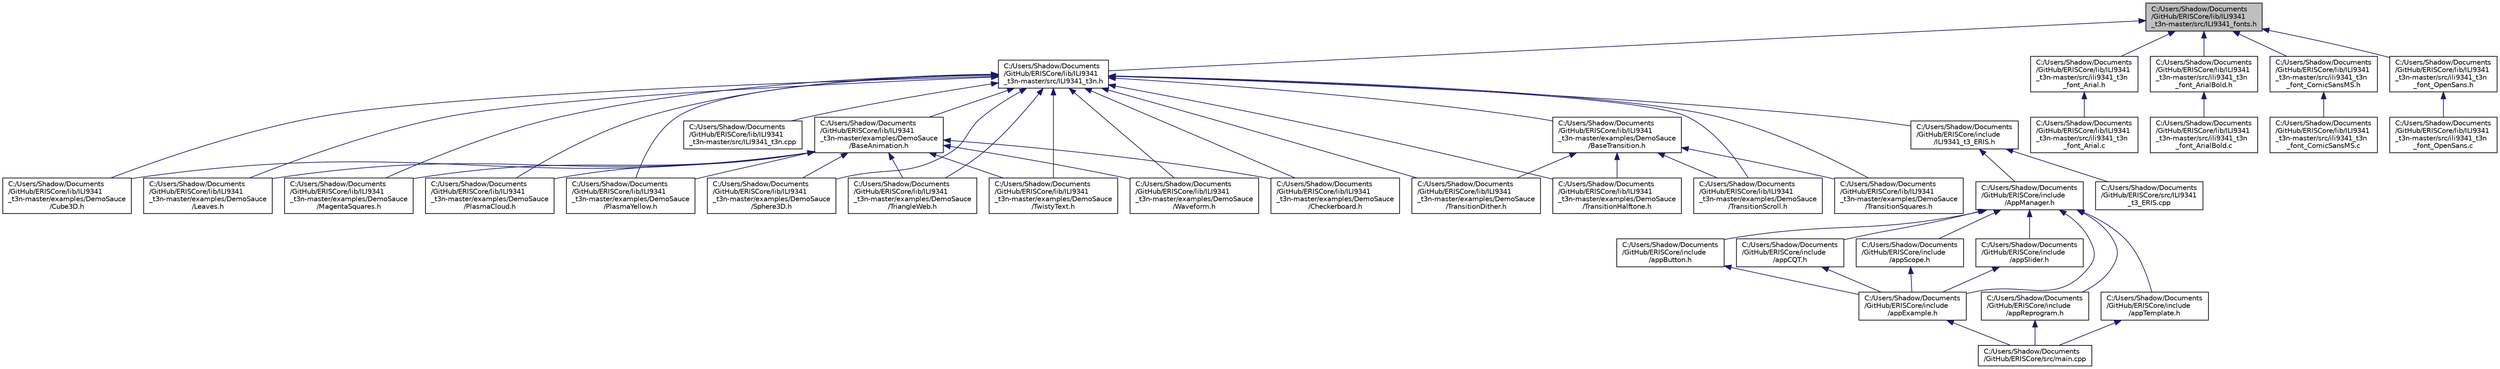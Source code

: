 digraph "C:/Users/Shadow/Documents/GitHub/ERISCore/lib/ILI9341_t3n-master/src/ILI9341_fonts.h"
{
 // LATEX_PDF_SIZE
  edge [fontname="Helvetica",fontsize="10",labelfontname="Helvetica",labelfontsize="10"];
  node [fontname="Helvetica",fontsize="10",shape=record];
  Node1 [label="C:/Users/Shadow/Documents\l/GitHub/ERISCore/lib/ILI9341\l_t3n-master/src/ILI9341_fonts.h",height=0.2,width=0.4,color="black", fillcolor="grey75", style="filled", fontcolor="black",tooltip=" "];
  Node1 -> Node2 [dir="back",color="midnightblue",fontsize="10",style="solid",fontname="Helvetica"];
  Node2 [label="C:/Users/Shadow/Documents\l/GitHub/ERISCore/lib/ILI9341\l_t3n-master/src/ILI9341_t3n.h",height=0.2,width=0.4,color="black", fillcolor="white", style="filled",URL="$_i_l_i9341__t3n_8h.html",tooltip=" "];
  Node2 -> Node3 [dir="back",color="midnightblue",fontsize="10",style="solid",fontname="Helvetica"];
  Node3 [label="C:/Users/Shadow/Documents\l/GitHub/ERISCore/include\l/ILI9341_t3_ERIS.h",height=0.2,width=0.4,color="black", fillcolor="white", style="filled",URL="$_i_l_i9341__t3___e_r_i_s_8h.html",tooltip=" "];
  Node3 -> Node4 [dir="back",color="midnightblue",fontsize="10",style="solid",fontname="Helvetica"];
  Node4 [label="C:/Users/Shadow/Documents\l/GitHub/ERISCore/include\l/AppManager.h",height=0.2,width=0.4,color="black", fillcolor="white", style="filled",URL="$_app_manager_8h.html",tooltip=" "];
  Node4 -> Node5 [dir="back",color="midnightblue",fontsize="10",style="solid",fontname="Helvetica"];
  Node5 [label="C:/Users/Shadow/Documents\l/GitHub/ERISCore/include\l/appButton.h",height=0.2,width=0.4,color="black", fillcolor="white", style="filled",URL="$app_button_8h.html",tooltip=" "];
  Node5 -> Node6 [dir="back",color="midnightblue",fontsize="10",style="solid",fontname="Helvetica"];
  Node6 [label="C:/Users/Shadow/Documents\l/GitHub/ERISCore/include\l/appExample.h",height=0.2,width=0.4,color="black", fillcolor="white", style="filled",URL="$app_example_8h.html",tooltip=" "];
  Node6 -> Node7 [dir="back",color="midnightblue",fontsize="10",style="solid",fontname="Helvetica"];
  Node7 [label="C:/Users/Shadow/Documents\l/GitHub/ERISCore/src/main.cpp",height=0.2,width=0.4,color="black", fillcolor="white", style="filled",URL="$main_8cpp.html",tooltip=" "];
  Node4 -> Node8 [dir="back",color="midnightblue",fontsize="10",style="solid",fontname="Helvetica"];
  Node8 [label="C:/Users/Shadow/Documents\l/GitHub/ERISCore/include\l/appCQT.h",height=0.2,width=0.4,color="black", fillcolor="white", style="filled",URL="$app_c_q_t_8h.html",tooltip=" "];
  Node8 -> Node6 [dir="back",color="midnightblue",fontsize="10",style="solid",fontname="Helvetica"];
  Node4 -> Node6 [dir="back",color="midnightblue",fontsize="10",style="solid",fontname="Helvetica"];
  Node4 -> Node9 [dir="back",color="midnightblue",fontsize="10",style="solid",fontname="Helvetica"];
  Node9 [label="C:/Users/Shadow/Documents\l/GitHub/ERISCore/include\l/appReprogram.h",height=0.2,width=0.4,color="black", fillcolor="white", style="filled",URL="$app_reprogram_8h.html",tooltip=" "];
  Node9 -> Node7 [dir="back",color="midnightblue",fontsize="10",style="solid",fontname="Helvetica"];
  Node4 -> Node10 [dir="back",color="midnightblue",fontsize="10",style="solid",fontname="Helvetica"];
  Node10 [label="C:/Users/Shadow/Documents\l/GitHub/ERISCore/include\l/appScope.h",height=0.2,width=0.4,color="black", fillcolor="white", style="filled",URL="$app_scope_8h.html",tooltip=" "];
  Node10 -> Node6 [dir="back",color="midnightblue",fontsize="10",style="solid",fontname="Helvetica"];
  Node4 -> Node11 [dir="back",color="midnightblue",fontsize="10",style="solid",fontname="Helvetica"];
  Node11 [label="C:/Users/Shadow/Documents\l/GitHub/ERISCore/include\l/appSlider.h",height=0.2,width=0.4,color="black", fillcolor="white", style="filled",URL="$app_slider_8h.html",tooltip=" "];
  Node11 -> Node6 [dir="back",color="midnightblue",fontsize="10",style="solid",fontname="Helvetica"];
  Node4 -> Node12 [dir="back",color="midnightblue",fontsize="10",style="solid",fontname="Helvetica"];
  Node12 [label="C:/Users/Shadow/Documents\l/GitHub/ERISCore/include\l/appTemplate.h",height=0.2,width=0.4,color="black", fillcolor="white", style="filled",URL="$app_template_8h.html",tooltip=" "];
  Node12 -> Node7 [dir="back",color="midnightblue",fontsize="10",style="solid",fontname="Helvetica"];
  Node3 -> Node13 [dir="back",color="midnightblue",fontsize="10",style="solid",fontname="Helvetica"];
  Node13 [label="C:/Users/Shadow/Documents\l/GitHub/ERISCore/src/ILI9341\l_t3_ERIS.cpp",height=0.2,width=0.4,color="black", fillcolor="white", style="filled",URL="$_i_l_i9341__t3___e_r_i_s_8cpp.html",tooltip=" "];
  Node2 -> Node14 [dir="back",color="midnightblue",fontsize="10",style="solid",fontname="Helvetica"];
  Node14 [label="C:/Users/Shadow/Documents\l/GitHub/ERISCore/lib/ILI9341\l_t3n-master/examples/DemoSauce\l/BaseAnimation.h",height=0.2,width=0.4,color="black", fillcolor="white", style="filled",URL="$_base_animation_8h.html",tooltip=" "];
  Node14 -> Node15 [dir="back",color="midnightblue",fontsize="10",style="solid",fontname="Helvetica"];
  Node15 [label="C:/Users/Shadow/Documents\l/GitHub/ERISCore/lib/ILI9341\l_t3n-master/examples/DemoSauce\l/Checkerboard.h",height=0.2,width=0.4,color="black", fillcolor="white", style="filled",URL="$_checkerboard_8h.html",tooltip=" "];
  Node14 -> Node16 [dir="back",color="midnightblue",fontsize="10",style="solid",fontname="Helvetica"];
  Node16 [label="C:/Users/Shadow/Documents\l/GitHub/ERISCore/lib/ILI9341\l_t3n-master/examples/DemoSauce\l/Cube3D.h",height=0.2,width=0.4,color="black", fillcolor="white", style="filled",URL="$_cube3_d_8h.html",tooltip=" "];
  Node14 -> Node17 [dir="back",color="midnightblue",fontsize="10",style="solid",fontname="Helvetica"];
  Node17 [label="C:/Users/Shadow/Documents\l/GitHub/ERISCore/lib/ILI9341\l_t3n-master/examples/DemoSauce\l/Leaves.h",height=0.2,width=0.4,color="black", fillcolor="white", style="filled",URL="$_leaves_8h.html",tooltip=" "];
  Node14 -> Node18 [dir="back",color="midnightblue",fontsize="10",style="solid",fontname="Helvetica"];
  Node18 [label="C:/Users/Shadow/Documents\l/GitHub/ERISCore/lib/ILI9341\l_t3n-master/examples/DemoSauce\l/MagentaSquares.h",height=0.2,width=0.4,color="black", fillcolor="white", style="filled",URL="$_magenta_squares_8h.html",tooltip=" "];
  Node14 -> Node19 [dir="back",color="midnightblue",fontsize="10",style="solid",fontname="Helvetica"];
  Node19 [label="C:/Users/Shadow/Documents\l/GitHub/ERISCore/lib/ILI9341\l_t3n-master/examples/DemoSauce\l/PlasmaCloud.h",height=0.2,width=0.4,color="black", fillcolor="white", style="filled",URL="$_plasma_cloud_8h.html",tooltip=" "];
  Node14 -> Node20 [dir="back",color="midnightblue",fontsize="10",style="solid",fontname="Helvetica"];
  Node20 [label="C:/Users/Shadow/Documents\l/GitHub/ERISCore/lib/ILI9341\l_t3n-master/examples/DemoSauce\l/PlasmaYellow.h",height=0.2,width=0.4,color="black", fillcolor="white", style="filled",URL="$_plasma_yellow_8h.html",tooltip=" "];
  Node14 -> Node21 [dir="back",color="midnightblue",fontsize="10",style="solid",fontname="Helvetica"];
  Node21 [label="C:/Users/Shadow/Documents\l/GitHub/ERISCore/lib/ILI9341\l_t3n-master/examples/DemoSauce\l/Sphere3D.h",height=0.2,width=0.4,color="black", fillcolor="white", style="filled",URL="$_sphere3_d_8h.html",tooltip=" "];
  Node14 -> Node22 [dir="back",color="midnightblue",fontsize="10",style="solid",fontname="Helvetica"];
  Node22 [label="C:/Users/Shadow/Documents\l/GitHub/ERISCore/lib/ILI9341\l_t3n-master/examples/DemoSauce\l/TriangleWeb.h",height=0.2,width=0.4,color="black", fillcolor="white", style="filled",URL="$_triangle_web_8h.html",tooltip=" "];
  Node14 -> Node23 [dir="back",color="midnightblue",fontsize="10",style="solid",fontname="Helvetica"];
  Node23 [label="C:/Users/Shadow/Documents\l/GitHub/ERISCore/lib/ILI9341\l_t3n-master/examples/DemoSauce\l/TwistyText.h",height=0.2,width=0.4,color="black", fillcolor="white", style="filled",URL="$_twisty_text_8h.html",tooltip=" "];
  Node14 -> Node24 [dir="back",color="midnightblue",fontsize="10",style="solid",fontname="Helvetica"];
  Node24 [label="C:/Users/Shadow/Documents\l/GitHub/ERISCore/lib/ILI9341\l_t3n-master/examples/DemoSauce\l/Waveform.h",height=0.2,width=0.4,color="black", fillcolor="white", style="filled",URL="$_waveform_8h.html",tooltip=" "];
  Node2 -> Node25 [dir="back",color="midnightblue",fontsize="10",style="solid",fontname="Helvetica"];
  Node25 [label="C:/Users/Shadow/Documents\l/GitHub/ERISCore/lib/ILI9341\l_t3n-master/examples/DemoSauce\l/BaseTransition.h",height=0.2,width=0.4,color="black", fillcolor="white", style="filled",URL="$_base_transition_8h.html",tooltip=" "];
  Node25 -> Node26 [dir="back",color="midnightblue",fontsize="10",style="solid",fontname="Helvetica"];
  Node26 [label="C:/Users/Shadow/Documents\l/GitHub/ERISCore/lib/ILI9341\l_t3n-master/examples/DemoSauce\l/TransitionDither.h",height=0.2,width=0.4,color="black", fillcolor="white", style="filled",URL="$_transition_dither_8h.html",tooltip=" "];
  Node25 -> Node27 [dir="back",color="midnightblue",fontsize="10",style="solid",fontname="Helvetica"];
  Node27 [label="C:/Users/Shadow/Documents\l/GitHub/ERISCore/lib/ILI9341\l_t3n-master/examples/DemoSauce\l/TransitionHalftone.h",height=0.2,width=0.4,color="black", fillcolor="white", style="filled",URL="$_transition_halftone_8h.html",tooltip=" "];
  Node25 -> Node28 [dir="back",color="midnightblue",fontsize="10",style="solid",fontname="Helvetica"];
  Node28 [label="C:/Users/Shadow/Documents\l/GitHub/ERISCore/lib/ILI9341\l_t3n-master/examples/DemoSauce\l/TransitionScroll.h",height=0.2,width=0.4,color="black", fillcolor="white", style="filled",URL="$_transition_scroll_8h.html",tooltip=" "];
  Node25 -> Node29 [dir="back",color="midnightblue",fontsize="10",style="solid",fontname="Helvetica"];
  Node29 [label="C:/Users/Shadow/Documents\l/GitHub/ERISCore/lib/ILI9341\l_t3n-master/examples/DemoSauce\l/TransitionSquares.h",height=0.2,width=0.4,color="black", fillcolor="white", style="filled",URL="$_transition_squares_8h.html",tooltip=" "];
  Node2 -> Node15 [dir="back",color="midnightblue",fontsize="10",style="solid",fontname="Helvetica"];
  Node2 -> Node16 [dir="back",color="midnightblue",fontsize="10",style="solid",fontname="Helvetica"];
  Node2 -> Node17 [dir="back",color="midnightblue",fontsize="10",style="solid",fontname="Helvetica"];
  Node2 -> Node18 [dir="back",color="midnightblue",fontsize="10",style="solid",fontname="Helvetica"];
  Node2 -> Node19 [dir="back",color="midnightblue",fontsize="10",style="solid",fontname="Helvetica"];
  Node2 -> Node20 [dir="back",color="midnightblue",fontsize="10",style="solid",fontname="Helvetica"];
  Node2 -> Node21 [dir="back",color="midnightblue",fontsize="10",style="solid",fontname="Helvetica"];
  Node2 -> Node26 [dir="back",color="midnightblue",fontsize="10",style="solid",fontname="Helvetica"];
  Node2 -> Node27 [dir="back",color="midnightblue",fontsize="10",style="solid",fontname="Helvetica"];
  Node2 -> Node28 [dir="back",color="midnightblue",fontsize="10",style="solid",fontname="Helvetica"];
  Node2 -> Node29 [dir="back",color="midnightblue",fontsize="10",style="solid",fontname="Helvetica"];
  Node2 -> Node22 [dir="back",color="midnightblue",fontsize="10",style="solid",fontname="Helvetica"];
  Node2 -> Node23 [dir="back",color="midnightblue",fontsize="10",style="solid",fontname="Helvetica"];
  Node2 -> Node24 [dir="back",color="midnightblue",fontsize="10",style="solid",fontname="Helvetica"];
  Node2 -> Node30 [dir="back",color="midnightblue",fontsize="10",style="solid",fontname="Helvetica"];
  Node30 [label="C:/Users/Shadow/Documents\l/GitHub/ERISCore/lib/ILI9341\l_t3n-master/src/ILI9341_t3n.cpp",height=0.2,width=0.4,color="black", fillcolor="white", style="filled",URL="$_i_l_i9341__t3n_8cpp.html",tooltip=" "];
  Node1 -> Node31 [dir="back",color="midnightblue",fontsize="10",style="solid",fontname="Helvetica"];
  Node31 [label="C:/Users/Shadow/Documents\l/GitHub/ERISCore/lib/ILI9341\l_t3n-master/src/ili9341_t3n\l_font_Arial.h",height=0.2,width=0.4,color="black", fillcolor="white", style="filled",URL="$ili9341__t3n__font___arial_8h.html",tooltip=" "];
  Node31 -> Node32 [dir="back",color="midnightblue",fontsize="10",style="solid",fontname="Helvetica"];
  Node32 [label="C:/Users/Shadow/Documents\l/GitHub/ERISCore/lib/ILI9341\l_t3n-master/src/ili9341_t3n\l_font_Arial.c",height=0.2,width=0.4,color="black", fillcolor="white", style="filled",URL="$ili9341__t3n__font___arial_8c.html",tooltip=" "];
  Node1 -> Node33 [dir="back",color="midnightblue",fontsize="10",style="solid",fontname="Helvetica"];
  Node33 [label="C:/Users/Shadow/Documents\l/GitHub/ERISCore/lib/ILI9341\l_t3n-master/src/ili9341_t3n\l_font_ArialBold.h",height=0.2,width=0.4,color="black", fillcolor="white", style="filled",URL="$ili9341__t3n__font___arial_bold_8h.html",tooltip=" "];
  Node33 -> Node34 [dir="back",color="midnightblue",fontsize="10",style="solid",fontname="Helvetica"];
  Node34 [label="C:/Users/Shadow/Documents\l/GitHub/ERISCore/lib/ILI9341\l_t3n-master/src/ili9341_t3n\l_font_ArialBold.c",height=0.2,width=0.4,color="black", fillcolor="white", style="filled",URL="$ili9341__t3n__font___arial_bold_8c.html",tooltip=" "];
  Node1 -> Node35 [dir="back",color="midnightblue",fontsize="10",style="solid",fontname="Helvetica"];
  Node35 [label="C:/Users/Shadow/Documents\l/GitHub/ERISCore/lib/ILI9341\l_t3n-master/src/ili9341_t3n\l_font_ComicSansMS.h",height=0.2,width=0.4,color="black", fillcolor="white", style="filled",URL="$ili9341__t3n__font___comic_sans_m_s_8h.html",tooltip=" "];
  Node35 -> Node36 [dir="back",color="midnightblue",fontsize="10",style="solid",fontname="Helvetica"];
  Node36 [label="C:/Users/Shadow/Documents\l/GitHub/ERISCore/lib/ILI9341\l_t3n-master/src/ili9341_t3n\l_font_ComicSansMS.c",height=0.2,width=0.4,color="black", fillcolor="white", style="filled",URL="$ili9341__t3n__font___comic_sans_m_s_8c.html",tooltip=" "];
  Node1 -> Node37 [dir="back",color="midnightblue",fontsize="10",style="solid",fontname="Helvetica"];
  Node37 [label="C:/Users/Shadow/Documents\l/GitHub/ERISCore/lib/ILI9341\l_t3n-master/src/ili9341_t3n\l_font_OpenSans.h",height=0.2,width=0.4,color="black", fillcolor="white", style="filled",URL="$ili9341__t3n__font___open_sans_8h.html",tooltip=" "];
  Node37 -> Node38 [dir="back",color="midnightblue",fontsize="10",style="solid",fontname="Helvetica"];
  Node38 [label="C:/Users/Shadow/Documents\l/GitHub/ERISCore/lib/ILI9341\l_t3n-master/src/ili9341_t3n\l_font_OpenSans.c",height=0.2,width=0.4,color="black", fillcolor="white", style="filled",URL="$ili9341__t3n__font___open_sans_8c.html",tooltip=" "];
}
